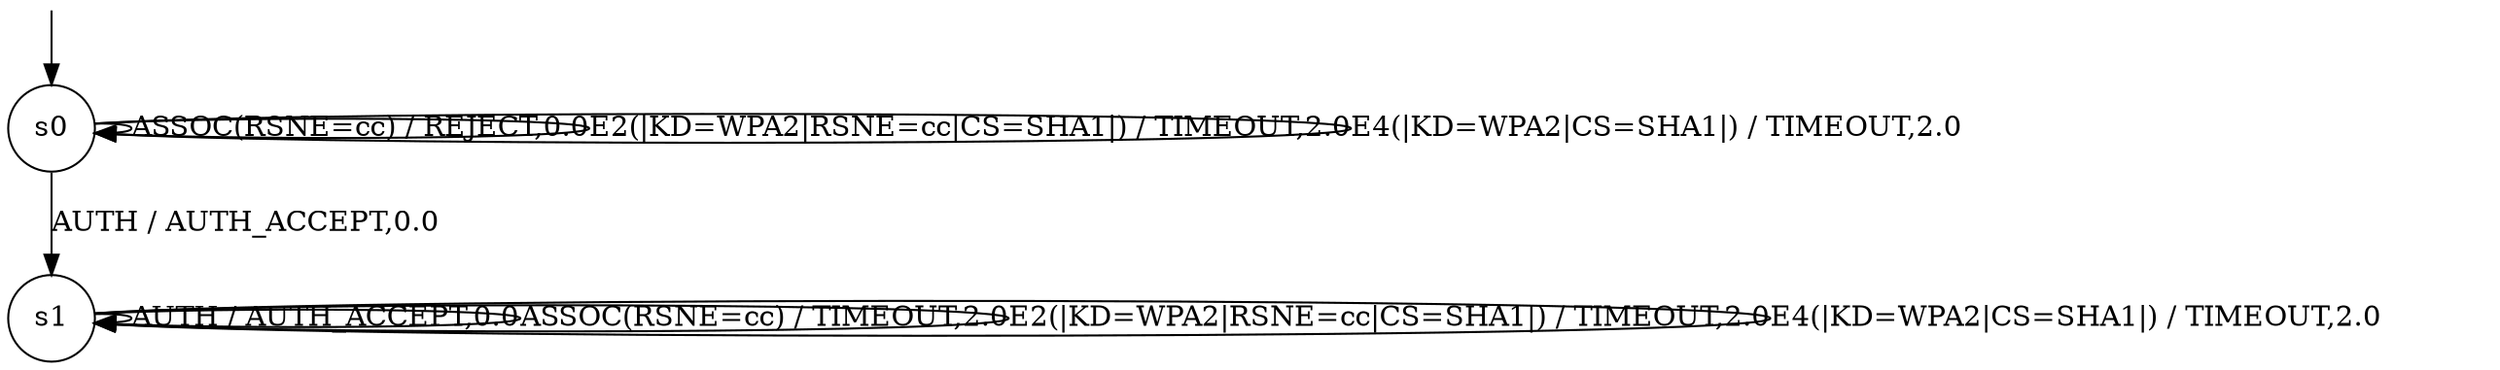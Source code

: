 digraph g {

	s0 [shape="circle" label="s0"];
	s1 [shape="circle" label="s1"];
	s0 -> s1 [label="AUTH / AUTH_ACCEPT,0.0"];
	s0 -> s0 [label="ASSOC(RSNE=cc) / REJECT,0.0"];
	s0 -> s0 [label="E2(|KD=WPA2|RSNE=cc|CS=SHA1|) / TIMEOUT,2.0"];
	s0 -> s0 [label="E4(|KD=WPA2|CS=SHA1|) / TIMEOUT,2.0"];
	s1 -> s1 [label="AUTH / AUTH_ACCEPT,0.0"];
	s1 -> s1 [label="ASSOC(RSNE=cc) / TIMEOUT,2.0"];
	s1 -> s1 [label="E2(|KD=WPA2|RSNE=cc|CS=SHA1|) / TIMEOUT,2.0"];
	s1 -> s1 [label="E4(|KD=WPA2|CS=SHA1|) / TIMEOUT,2.0"];

__start0 [label="" shape="none" width="0" height="0"];
__start0 -> s0;

}
